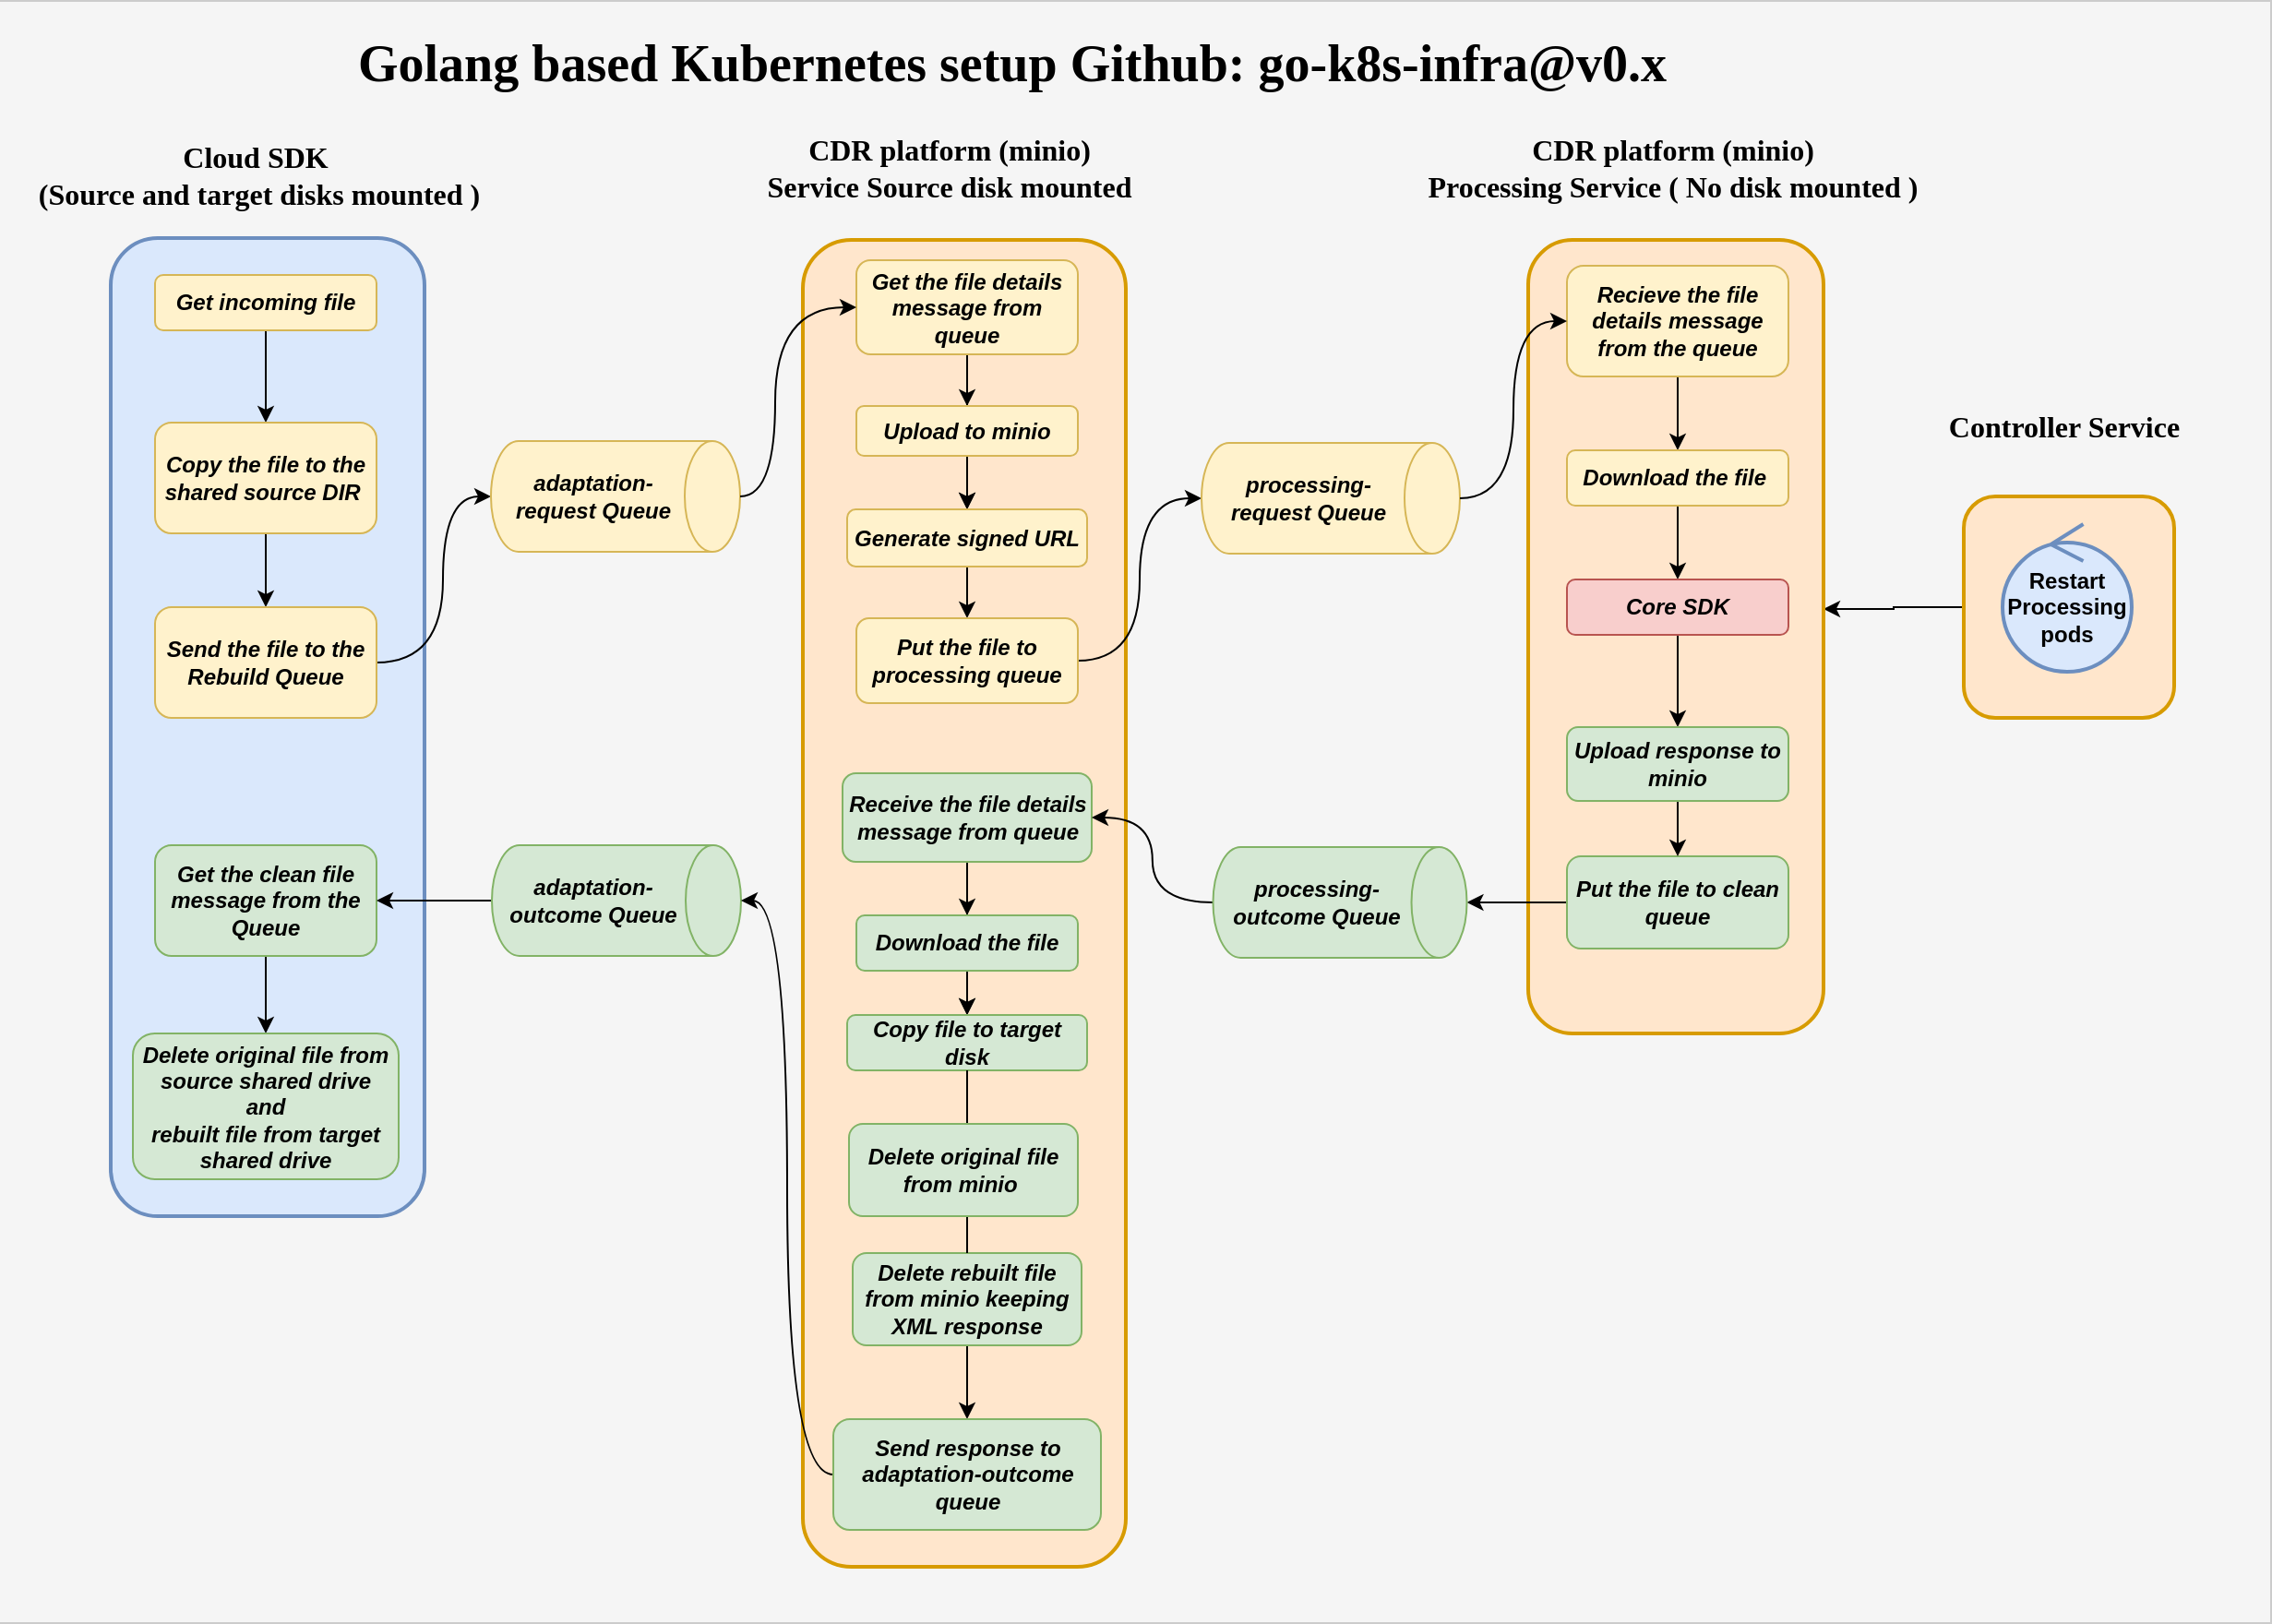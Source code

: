 <mxfile version="14.6.13" type="device"><diagram id="OUAB6stlO3h3QkFjpMtZ" name="Page-1"><mxGraphModel dx="2270" dy="823" grid="1" gridSize="10" guides="1" tooltips="1" connect="1" arrows="1" fold="1" page="1" pageScale="1" pageWidth="850" pageHeight="1100" background="#CCCCCC" math="0" shadow="0"><root><mxCell id="0"/><mxCell id="1" parent="0"/><mxCell id="8nz4fsZNWgNRAmKSpirQ-5" value="" style="whiteSpace=wrap;html=1;direction=south;rounded=0;fontSize=16;fontStyle=1;fillColor=#f5f5f5;fontColor=#333333;strokeColor=none;" parent="1" vertex="1"><mxGeometry x="-620" y="12" width="1230" height="878" as="geometry"/></mxCell><mxCell id="ihkriPqbjsbeXzbRZ3fG-43" style="edgeStyle=orthogonalEdgeStyle;rounded=0;orthogonalLoop=1;jettySize=auto;html=1;exitX=0.5;exitY=1;exitDx=0;exitDy=0;entryX=0.465;entryY=0;entryDx=0;entryDy=0;entryPerimeter=0;" parent="1" source="8nz4fsZNWgNRAmKSpirQ-2" target="aMTZvYFQ-nULHS5TjH6o-54" edge="1"><mxGeometry relative="1" as="geometry"/></mxCell><mxCell id="8nz4fsZNWgNRAmKSpirQ-2" value="" style="whiteSpace=wrap;html=1;direction=south;rounded=1;strokeWidth=2;fillColor=#ffe6cc;strokeColor=#d79b00;" parent="1" vertex="1"><mxGeometry x="444" y="280" width="114" height="120" as="geometry"/></mxCell><mxCell id="aMTZvYFQ-nULHS5TjH6o-3" value="" style="whiteSpace=wrap;html=1;direction=south;rounded=1;strokeWidth=2;fillColor=#dae8fc;strokeColor=#6c8ebf;" parent="1" vertex="1"><mxGeometry x="-560" y="140" width="170" height="530" as="geometry"/></mxCell><mxCell id="aMTZvYFQ-nULHS5TjH6o-39" style="edgeStyle=orthogonalEdgeStyle;orthogonalLoop=1;jettySize=auto;html=1;curved=1;" parent="1" source="aMTZvYFQ-nULHS5TjH6o-4" target="aMTZvYFQ-nULHS5TjH6o-5" edge="1"><mxGeometry relative="1" as="geometry"/></mxCell><mxCell id="aMTZvYFQ-nULHS5TjH6o-4" value="Get incoming file" style="whiteSpace=wrap;html=1;fillColor=#fff2cc;strokeColor=#d6b656;labelBackgroundColor=none;fontStyle=3;fontFamily=Helvetica;rounded=1;" parent="1" vertex="1"><mxGeometry x="-536" y="160" width="120" height="30" as="geometry"/></mxCell><mxCell id="aMTZvYFQ-nULHS5TjH6o-40" value="" style="edgeStyle=orthogonalEdgeStyle;orthogonalLoop=1;jettySize=auto;html=1;curved=1;" parent="1" source="aMTZvYFQ-nULHS5TjH6o-5" target="aMTZvYFQ-nULHS5TjH6o-6" edge="1"><mxGeometry relative="1" as="geometry"/></mxCell><mxCell id="aMTZvYFQ-nULHS5TjH6o-5" value="Copy the file to the shared source DIR&amp;nbsp;" style="whiteSpace=wrap;html=1;fillColor=#fff2cc;strokeColor=#d6b656;fontStyle=3;rounded=1;" parent="1" vertex="1"><mxGeometry x="-536" y="240" width="120" height="60" as="geometry"/></mxCell><mxCell id="aMTZvYFQ-nULHS5TjH6o-23" style="edgeStyle=orthogonalEdgeStyle;orthogonalLoop=1;jettySize=auto;html=1;entryX=0.5;entryY=1;entryDx=0;entryDy=0;entryPerimeter=0;curved=1;" parent="1" source="aMTZvYFQ-nULHS5TjH6o-6" target="aMTZvYFQ-nULHS5TjH6o-21" edge="1"><mxGeometry relative="1" as="geometry"><Array as="points"><mxPoint x="-380" y="370"/><mxPoint x="-380" y="280"/></Array></mxGeometry></mxCell><mxCell id="aMTZvYFQ-nULHS5TjH6o-6" value="Send the file to the Rebuild Queue" style="whiteSpace=wrap;html=1;fillColor=#fff2cc;strokeColor=#d6b656;fontStyle=3;rounded=1;" parent="1" vertex="1"><mxGeometry x="-536" y="340" width="120" height="60" as="geometry"/></mxCell><mxCell id="m2C8zN0oO2I93X0g8RD5-5" style="edgeStyle=orthogonalEdgeStyle;rounded=0;orthogonalLoop=1;jettySize=auto;html=1;entryX=0.5;entryY=0;entryDx=0;entryDy=0;" parent="1" source="aMTZvYFQ-nULHS5TjH6o-8" target="m2C8zN0oO2I93X0g8RD5-2" edge="1"><mxGeometry relative="1" as="geometry"/></mxCell><mxCell id="aMTZvYFQ-nULHS5TjH6o-8" value="Get the clean file message from the Queue" style="whiteSpace=wrap;html=1;fillColor=#d5e8d4;strokeColor=#82b366;fontStyle=3;rounded=1;" parent="1" vertex="1"><mxGeometry x="-536" y="469" width="120" height="60" as="geometry"/></mxCell><mxCell id="aMTZvYFQ-nULHS5TjH6o-9" value="" style="endArrow=classic;html=1;curved=1;strokeColor=none;" parent="1" edge="1"><mxGeometry width="50" height="50" relative="1" as="geometry"><mxPoint x="-230" y="300" as="sourcePoint"/><mxPoint x="-180" y="250" as="targetPoint"/></mxGeometry></mxCell><mxCell id="aMTZvYFQ-nULHS5TjH6o-21" value="adaptation-request Queue" style="shape=cylinder3;whiteSpace=wrap;html=1;boundedLbl=1;backgroundOutline=1;size=15;direction=south;fillColor=#fff2cc;strokeColor=#d6b656;fontStyle=3;rounded=1;" parent="1" vertex="1"><mxGeometry x="-354" y="250" width="135" height="60" as="geometry"/></mxCell><mxCell id="aMTZvYFQ-nULHS5TjH6o-24" value="" style="whiteSpace=wrap;html=1;direction=south;rounded=1;sketch=0;strokeWidth=2;fillColor=#ffe6cc;strokeColor=#d79b00;" parent="1" vertex="1"><mxGeometry x="-185" y="141" width="175" height="719" as="geometry"/></mxCell><mxCell id="aMTZvYFQ-nULHS5TjH6o-47" value="" style="edgeStyle=orthogonalEdgeStyle;orthogonalLoop=1;jettySize=auto;html=1;curved=1;" parent="1" source="aMTZvYFQ-nULHS5TjH6o-26" target="aMTZvYFQ-nULHS5TjH6o-30" edge="1"><mxGeometry relative="1" as="geometry"/></mxCell><mxCell id="ihkriPqbjsbeXzbRZ3fG-4" value="" style="edgeStyle=orthogonalEdgeStyle;rounded=0;orthogonalLoop=1;jettySize=auto;html=1;" parent="1" source="aMTZvYFQ-nULHS5TjH6o-26" target="aMTZvYFQ-nULHS5TjH6o-27" edge="1"><mxGeometry relative="1" as="geometry"/></mxCell><mxCell id="aMTZvYFQ-nULHS5TjH6o-26" value="Get the file details message from queue" style="whiteSpace=wrap;html=1;fillColor=#fff2cc;strokeColor=#d6b656;fontStyle=3;rounded=1;" parent="1" vertex="1"><mxGeometry x="-156" y="152" width="120" height="51" as="geometry"/></mxCell><mxCell id="aMTZvYFQ-nULHS5TjH6o-43" value="" style="edgeStyle=orthogonalEdgeStyle;orthogonalLoop=1;jettySize=auto;html=1;curved=1;" parent="1" source="aMTZvYFQ-nULHS5TjH6o-27" target="aMTZvYFQ-nULHS5TjH6o-30" edge="1"><mxGeometry relative="1" as="geometry"/></mxCell><mxCell id="aMTZvYFQ-nULHS5TjH6o-27" value="Upload to minio" style="whiteSpace=wrap;html=1;fillColor=#fff2cc;strokeColor=#d6b656;fontStyle=3;rounded=1;" parent="1" vertex="1"><mxGeometry x="-156" y="231" width="120" height="27" as="geometry"/></mxCell><mxCell id="aMTZvYFQ-nULHS5TjH6o-44" value="" style="edgeStyle=orthogonalEdgeStyle;orthogonalLoop=1;jettySize=auto;html=1;curved=1;" parent="1" source="aMTZvYFQ-nULHS5TjH6o-30" target="aMTZvYFQ-nULHS5TjH6o-31" edge="1"><mxGeometry relative="1" as="geometry"/></mxCell><mxCell id="aMTZvYFQ-nULHS5TjH6o-30" value="Generate signed URL" style="whiteSpace=wrap;html=1;fillColor=#fff2cc;strokeColor=#d6b656;fontStyle=3;rounded=1;" parent="1" vertex="1"><mxGeometry x="-161" y="287" width="130" height="31" as="geometry"/></mxCell><mxCell id="ihkriPqbjsbeXzbRZ3fG-46" style="edgeStyle=orthogonalEdgeStyle;curved=1;orthogonalLoop=1;jettySize=auto;html=1;exitX=1;exitY=0.5;exitDx=0;exitDy=0;entryX=0.5;entryY=1;entryDx=0;entryDy=0;entryPerimeter=0;" parent="1" source="aMTZvYFQ-nULHS5TjH6o-31" target="aMTZvYFQ-nULHS5TjH6o-48" edge="1"><mxGeometry relative="1" as="geometry"/></mxCell><mxCell id="aMTZvYFQ-nULHS5TjH6o-31" value="Put the file to processing queue" style="whiteSpace=wrap;html=1;fillColor=#fff2cc;strokeColor=#d6b656;fontStyle=3;rounded=1;" parent="1" vertex="1"><mxGeometry x="-156" y="346" width="120" height="46" as="geometry"/></mxCell><mxCell id="aMTZvYFQ-nULHS5TjH6o-48" value="processing-request Queue" style="shape=cylinder3;whiteSpace=wrap;html=1;boundedLbl=1;backgroundOutline=1;size=15;direction=south;fillColor=#fff2cc;strokeColor=#d6b656;fontStyle=3;rounded=1;" parent="1" vertex="1"><mxGeometry x="31" y="251" width="140" height="60" as="geometry"/></mxCell><mxCell id="ihkriPqbjsbeXzbRZ3fG-21" style="edgeStyle=orthogonalEdgeStyle;curved=1;orthogonalLoop=1;jettySize=auto;html=1;exitX=0.5;exitY=1;exitDx=0;exitDy=0;exitPerimeter=0;entryX=1;entryY=0.5;entryDx=0;entryDy=0;" parent="1" source="aMTZvYFQ-nULHS5TjH6o-52" target="aMTZvYFQ-nULHS5TjH6o-8" edge="1"><mxGeometry relative="1" as="geometry"/></mxCell><mxCell id="aMTZvYFQ-nULHS5TjH6o-52" value="adaptation-outcome Queue" style="shape=cylinder3;whiteSpace=wrap;html=1;boundedLbl=1;backgroundOutline=1;size=15;direction=south;fillColor=#d5e8d4;strokeColor=#82b366;rounded=1;fontStyle=3" parent="1" vertex="1"><mxGeometry x="-353.5" y="469" width="135" height="60" as="geometry"/></mxCell><mxCell id="aMTZvYFQ-nULHS5TjH6o-54" value="" style="whiteSpace=wrap;html=1;direction=south;rounded=1;strokeWidth=2;fillColor=#ffe6cc;strokeColor=#d79b00;" parent="1" vertex="1"><mxGeometry x="208" y="141" width="160" height="430" as="geometry"/></mxCell><mxCell id="ihkriPqbjsbeXzbRZ3fG-32" style="edgeStyle=orthogonalEdgeStyle;curved=1;orthogonalLoop=1;jettySize=auto;html=1;exitX=0.5;exitY=1;exitDx=0;exitDy=0;entryX=0.5;entryY=0;entryDx=0;entryDy=0;" parent="1" source="aMTZvYFQ-nULHS5TjH6o-55" target="aMTZvYFQ-nULHS5TjH6o-56" edge="1"><mxGeometry relative="1" as="geometry"/></mxCell><mxCell id="aMTZvYFQ-nULHS5TjH6o-55" value="Recieve the file details message from the queue" style="whiteSpace=wrap;html=1;fillColor=#fff2cc;strokeColor=#d6b656;fontStyle=3;rounded=1;" parent="1" vertex="1"><mxGeometry x="229" y="155" width="120" height="60" as="geometry"/></mxCell><mxCell id="ihkriPqbjsbeXzbRZ3fG-33" style="edgeStyle=orthogonalEdgeStyle;curved=1;orthogonalLoop=1;jettySize=auto;html=1;exitX=0.5;exitY=1;exitDx=0;exitDy=0;" parent="1" source="aMTZvYFQ-nULHS5TjH6o-56" target="aMTZvYFQ-nULHS5TjH6o-57" edge="1"><mxGeometry relative="1" as="geometry"/></mxCell><mxCell id="aMTZvYFQ-nULHS5TjH6o-56" value="Download the file&amp;nbsp;" style="whiteSpace=wrap;html=1;fillColor=#fff2cc;strokeColor=#d6b656;fontStyle=3;rounded=1;" parent="1" vertex="1"><mxGeometry x="229" y="255" width="120" height="30" as="geometry"/></mxCell><mxCell id="ihkriPqbjsbeXzbRZ3fG-41" style="edgeStyle=orthogonalEdgeStyle;rounded=0;orthogonalLoop=1;jettySize=auto;html=1;exitX=0.5;exitY=1;exitDx=0;exitDy=0;" parent="1" source="aMTZvYFQ-nULHS5TjH6o-57" target="aMTZvYFQ-nULHS5TjH6o-60" edge="1"><mxGeometry relative="1" as="geometry"/></mxCell><mxCell id="aMTZvYFQ-nULHS5TjH6o-57" value="Core SDK" style="whiteSpace=wrap;html=1;fillColor=#f8cecc;strokeColor=#b85450;fontStyle=3;rounded=1;" parent="1" vertex="1"><mxGeometry x="229" y="325" width="120" height="30" as="geometry"/></mxCell><mxCell id="aMTZvYFQ-nULHS5TjH6o-78" style="edgeStyle=orthogonalEdgeStyle;orthogonalLoop=1;jettySize=auto;html=1;entryX=0.5;entryY=0;entryDx=0;entryDy=0;entryPerimeter=0;curved=1;" parent="1" source="aMTZvYFQ-nULHS5TjH6o-58" target="aMTZvYFQ-nULHS5TjH6o-67" edge="1"><mxGeometry relative="1" as="geometry"/></mxCell><mxCell id="aMTZvYFQ-nULHS5TjH6o-58" value="Put the file to clean queue" style="whiteSpace=wrap;html=1;fillColor=#d5e8d4;strokeColor=#82b366;fontStyle=3;labelBorderColor=none;rounded=1;" parent="1" vertex="1"><mxGeometry x="229" y="475" width="120" height="50" as="geometry"/></mxCell><mxCell id="aMTZvYFQ-nULHS5TjH6o-82" value="" style="edgeStyle=orthogonalEdgeStyle;orthogonalLoop=1;jettySize=auto;html=1;curved=1;" parent="1" source="aMTZvYFQ-nULHS5TjH6o-60" target="aMTZvYFQ-nULHS5TjH6o-58" edge="1"><mxGeometry relative="1" as="geometry"/></mxCell><mxCell id="aMTZvYFQ-nULHS5TjH6o-60" value="Upload response to minio" style="whiteSpace=wrap;html=1;fillColor=#d5e8d4;strokeColor=#82b366;fontStyle=3;rounded=1;" parent="1" vertex="1"><mxGeometry x="229" y="405" width="120" height="40" as="geometry"/></mxCell><mxCell id="aMTZvYFQ-nULHS5TjH6o-61" style="edgeStyle=orthogonalEdgeStyle;orthogonalLoop=1;jettySize=auto;html=1;exitX=1;exitY=0.5;exitDx=0;exitDy=0;curved=1;" parent="1" source="aMTZvYFQ-nULHS5TjH6o-54" target="aMTZvYFQ-nULHS5TjH6o-54" edge="1"><mxGeometry relative="1" as="geometry"/></mxCell><mxCell id="ihkriPqbjsbeXzbRZ3fG-26" style="edgeStyle=orthogonalEdgeStyle;curved=1;orthogonalLoop=1;jettySize=auto;html=1;exitX=0.5;exitY=1;exitDx=0;exitDy=0;entryX=0.5;entryY=0;entryDx=0;entryDy=0;" parent="1" source="aMTZvYFQ-nULHS5TjH6o-63" target="aMTZvYFQ-nULHS5TjH6o-64" edge="1"><mxGeometry relative="1" as="geometry"/></mxCell><mxCell id="y68MqqHQafVXvjBGqz5u-3" value="" style="edgeStyle=orthogonalEdgeStyle;rounded=0;orthogonalLoop=1;jettySize=auto;html=1;" parent="1" source="aMTZvYFQ-nULHS5TjH6o-63" target="aMTZvYFQ-nULHS5TjH6o-65" edge="1"><mxGeometry relative="1" as="geometry"/></mxCell><mxCell id="aMTZvYFQ-nULHS5TjH6o-63" value="Receive the file details message from queue" style="whiteSpace=wrap;html=1;fillColor=#d5e8d4;strokeColor=#82b366;fontStyle=3;rounded=1;" parent="1" vertex="1"><mxGeometry x="-163.5" y="430" width="135" height="48" as="geometry"/></mxCell><mxCell id="aMTZvYFQ-nULHS5TjH6o-74" value="" style="edgeStyle=orthogonalEdgeStyle;orthogonalLoop=1;jettySize=auto;html=1;curved=1;" parent="1" source="aMTZvYFQ-nULHS5TjH6o-64" target="aMTZvYFQ-nULHS5TjH6o-65" edge="1"><mxGeometry relative="1" as="geometry"/></mxCell><mxCell id="aMTZvYFQ-nULHS5TjH6o-64" value="Download the file" style="whiteSpace=wrap;html=1;fillColor=#d5e8d4;strokeColor=#82b366;fontStyle=3;rounded=1;" parent="1" vertex="1"><mxGeometry x="-156" y="507" width="120" height="30" as="geometry"/></mxCell><mxCell id="aMTZvYFQ-nULHS5TjH6o-76" value="" style="edgeStyle=orthogonalEdgeStyle;orthogonalLoop=1;jettySize=auto;html=1;curved=1;startArrow=none;" parent="1" source="y68MqqHQafVXvjBGqz5u-1" target="aMTZvYFQ-nULHS5TjH6o-66" edge="1"><mxGeometry relative="1" as="geometry"/></mxCell><mxCell id="aMTZvYFQ-nULHS5TjH6o-65" value="Copy file to target disk" style="whiteSpace=wrap;html=1;fillColor=#d5e8d4;strokeColor=#82b366;fontStyle=3;rounded=1;" parent="1" vertex="1"><mxGeometry x="-161" y="561" width="130" height="30" as="geometry"/></mxCell><mxCell id="ihkriPqbjsbeXzbRZ3fG-27" style="edgeStyle=orthogonalEdgeStyle;curved=1;orthogonalLoop=1;jettySize=auto;html=1;exitX=0;exitY=0.5;exitDx=0;exitDy=0;entryX=0.5;entryY=0;entryDx=0;entryDy=0;entryPerimeter=0;" parent="1" source="aMTZvYFQ-nULHS5TjH6o-66" target="aMTZvYFQ-nULHS5TjH6o-52" edge="1"><mxGeometry relative="1" as="geometry"/></mxCell><mxCell id="aMTZvYFQ-nULHS5TjH6o-66" value="Send response to adaptation-outcome queue" style="whiteSpace=wrap;html=1;fillColor=#d5e8d4;strokeColor=#82b366;fontStyle=3;rounded=1;" parent="1" vertex="1"><mxGeometry x="-168.5" y="780" width="145" height="60" as="geometry"/></mxCell><mxCell id="ihkriPqbjsbeXzbRZ3fG-47" style="edgeStyle=orthogonalEdgeStyle;curved=1;orthogonalLoop=1;jettySize=auto;html=1;exitX=0.5;exitY=1;exitDx=0;exitDy=0;exitPerimeter=0;entryX=1;entryY=0.5;entryDx=0;entryDy=0;" parent="1" source="aMTZvYFQ-nULHS5TjH6o-67" target="aMTZvYFQ-nULHS5TjH6o-63" edge="1"><mxGeometry relative="1" as="geometry"/></mxCell><mxCell id="aMTZvYFQ-nULHS5TjH6o-67" value="processing-outcome Queue" style="shape=cylinder3;whiteSpace=wrap;html=1;boundedLbl=1;backgroundOutline=1;size=15;direction=south;fillColor=#d5e8d4;strokeColor=#82b366;fontStyle=3;rounded=1;" parent="1" vertex="1"><mxGeometry x="37.25" y="470" width="137.5" height="60" as="geometry"/></mxCell><mxCell id="aMTZvYFQ-nULHS5TjH6o-87" value="Cloud SDK&amp;nbsp;&lt;br&gt;(Source and target disks mounted )" style="text;html=1;align=center;verticalAlign=middle;resizable=0;points=[];autosize=1;gradientColor=none;fontFamily=Times New Roman;fontSize=16;fontStyle=1;rounded=1;" parent="1" vertex="1"><mxGeometry x="-605" y="86" width="250" height="40" as="geometry"/></mxCell><mxCell id="aMTZvYFQ-nULHS5TjH6o-88" value="CDR platform (minio)&lt;br&gt;Service Source disk mounted" style="text;html=1;align=center;verticalAlign=middle;resizable=0;points=[];autosize=1;fontSize=16;fontFamily=Times New Roman;fontStyle=1;rounded=1;" parent="1" vertex="1"><mxGeometry x="-211" y="82" width="210" height="40" as="geometry"/></mxCell><mxCell id="aMTZvYFQ-nULHS5TjH6o-89" value="CDR platform (minio)&lt;br&gt;Processing Service ( No disk mounted )" style="text;html=1;align=center;verticalAlign=middle;resizable=0;points=[];autosize=1;fontSize=16;fontFamily=Times New Roman;gradientColor=none;fontStyle=1;rounded=1;" parent="1" vertex="1"><mxGeometry x="146" y="82" width="280" height="40" as="geometry"/></mxCell><mxCell id="8nz4fsZNWgNRAmKSpirQ-1" value="&lt;b&gt;Restart&lt;br&gt;Processing&lt;br&gt;pods&lt;/b&gt;" style="ellipse;shape=umlControl;whiteSpace=wrap;html=1;fillColor=#dae8fc;strokeWidth=2;perimeterSpacing=0;strokeColor=#6c8ebf;" parent="1" vertex="1"><mxGeometry x="465" y="295" width="70" height="80" as="geometry"/></mxCell><mxCell id="8nz4fsZNWgNRAmKSpirQ-3" value="Controller Service" style="text;html=1;align=center;verticalAlign=middle;resizable=0;points=[];autosize=1;fontSize=16;fontFamily=Times New Roman;gradientColor=none;fontStyle=1;rounded=1;" parent="1" vertex="1"><mxGeometry x="428" y="232" width="140" height="20" as="geometry"/></mxCell><mxCell id="8nz4fsZNWgNRAmKSpirQ-6" value="&lt;font style=&quot;font-size: 28px&quot;&gt;Golang based Kubernetes setup Github: go-k8s-infra@v0.x&lt;/font&gt;" style="text;html=1;align=center;verticalAlign=middle;resizable=0;points=[];autosize=1;fontSize=16;fontFamily=Times New Roman;fontStyle=1;rounded=1;arcSize=0;" parent="1" vertex="1"><mxGeometry x="-432" y="30" width="720" height="30" as="geometry"/></mxCell><mxCell id="aMTZvYFQ-nULHS5TjH6o-37" style="edgeStyle=orthogonalEdgeStyle;orthogonalLoop=1;jettySize=auto;html=1;entryX=0;entryY=0.5;entryDx=0;entryDy=0;curved=1;" parent="1" source="aMTZvYFQ-nULHS5TjH6o-21" target="aMTZvYFQ-nULHS5TjH6o-26" edge="1"><mxGeometry relative="1" as="geometry"><Array as="points"><mxPoint x="-200" y="280"/><mxPoint x="-200" y="178"/></Array></mxGeometry></mxCell><mxCell id="ihkriPqbjsbeXzbRZ3fG-30" style="edgeStyle=orthogonalEdgeStyle;curved=1;orthogonalLoop=1;jettySize=auto;html=1;exitX=0.5;exitY=0;exitDx=0;exitDy=0;exitPerimeter=0;entryX=0;entryY=0.5;entryDx=0;entryDy=0;" parent="1" source="aMTZvYFQ-nULHS5TjH6o-48" target="aMTZvYFQ-nULHS5TjH6o-55" edge="1"><mxGeometry relative="1" as="geometry"/></mxCell><mxCell id="y68MqqHQafVXvjBGqz5u-1" value="Delete rebuilt file from minio keeping XML response" style="whiteSpace=wrap;html=1;fillColor=#d5e8d4;strokeColor=#82b366;fontStyle=3;rounded=1;" parent="1" vertex="1"><mxGeometry x="-158" y="690" width="124" height="50" as="geometry"/></mxCell><mxCell id="y68MqqHQafVXvjBGqz5u-2" value="" style="edgeStyle=orthogonalEdgeStyle;orthogonalLoop=1;jettySize=auto;html=1;curved=1;endArrow=none;" parent="1" source="aMTZvYFQ-nULHS5TjH6o-65" target="y68MqqHQafVXvjBGqz5u-1" edge="1"><mxGeometry relative="1" as="geometry"><mxPoint x="-96" y="591" as="sourcePoint"/><mxPoint x="-96" y="720" as="targetPoint"/></mxGeometry></mxCell><mxCell id="m2C8zN0oO2I93X0g8RD5-2" value="Delete original file from source&amp;nbsp;shared drive&lt;br&gt;and &lt;br&gt;rebuilt file from target shared drive" style="whiteSpace=wrap;html=1;fillColor=#d5e8d4;strokeColor=#82b366;fontStyle=3;rounded=1;" parent="1" vertex="1"><mxGeometry x="-548" y="571" width="144" height="79" as="geometry"/></mxCell><mxCell id="m2C8zN0oO2I93X0g8RD5-6" value="Delete original file from minio&amp;nbsp;" style="whiteSpace=wrap;html=1;fillColor=#d5e8d4;strokeColor=#82b366;fontStyle=3;rounded=1;" parent="1" vertex="1"><mxGeometry x="-160" y="620" width="124" height="50" as="geometry"/></mxCell></root></mxGraphModel></diagram></mxfile>